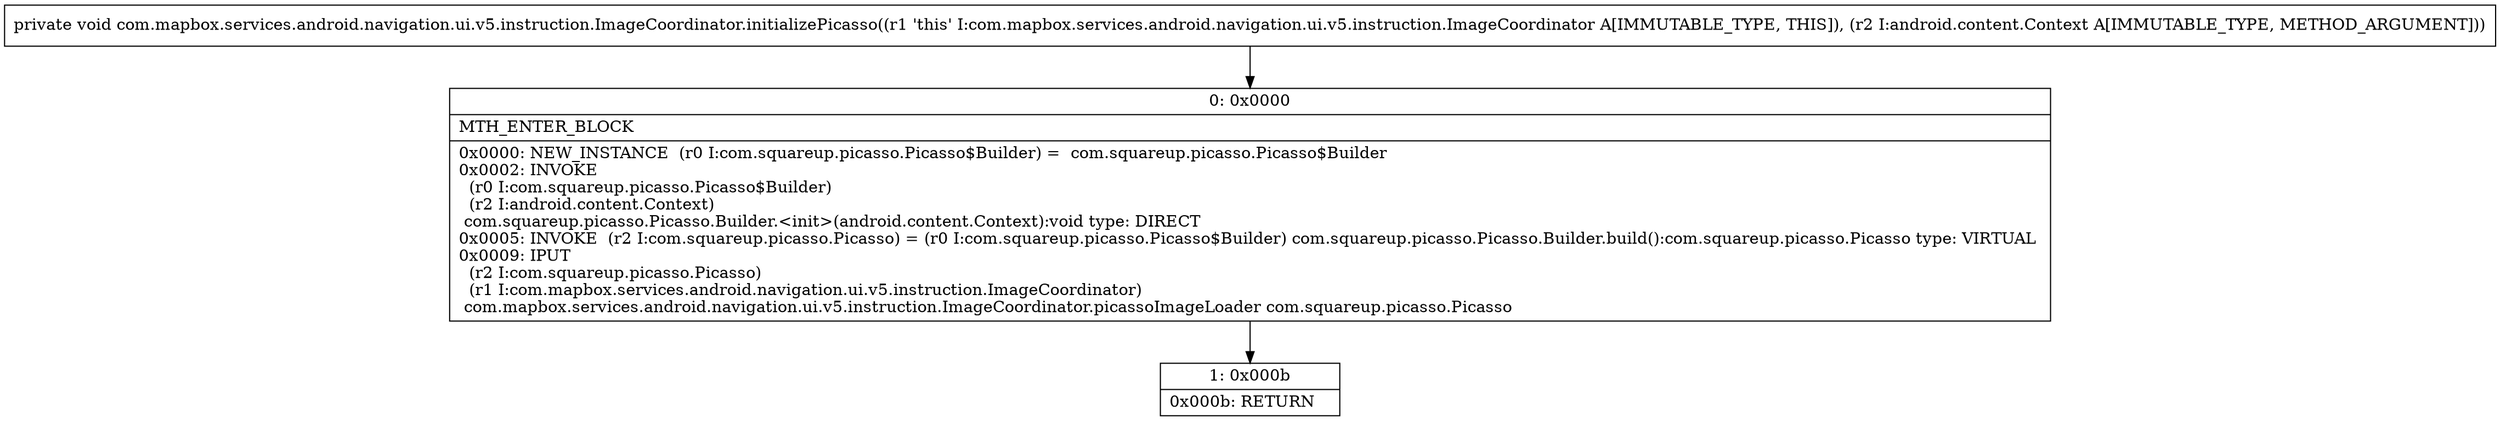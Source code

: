 digraph "CFG forcom.mapbox.services.android.navigation.ui.v5.instruction.ImageCoordinator.initializePicasso(Landroid\/content\/Context;)V" {
Node_0 [shape=record,label="{0\:\ 0x0000|MTH_ENTER_BLOCK\l|0x0000: NEW_INSTANCE  (r0 I:com.squareup.picasso.Picasso$Builder) =  com.squareup.picasso.Picasso$Builder \l0x0002: INVOKE  \l  (r0 I:com.squareup.picasso.Picasso$Builder)\l  (r2 I:android.content.Context)\l com.squareup.picasso.Picasso.Builder.\<init\>(android.content.Context):void type: DIRECT \l0x0005: INVOKE  (r2 I:com.squareup.picasso.Picasso) = (r0 I:com.squareup.picasso.Picasso$Builder) com.squareup.picasso.Picasso.Builder.build():com.squareup.picasso.Picasso type: VIRTUAL \l0x0009: IPUT  \l  (r2 I:com.squareup.picasso.Picasso)\l  (r1 I:com.mapbox.services.android.navigation.ui.v5.instruction.ImageCoordinator)\l com.mapbox.services.android.navigation.ui.v5.instruction.ImageCoordinator.picassoImageLoader com.squareup.picasso.Picasso \l}"];
Node_1 [shape=record,label="{1\:\ 0x000b|0x000b: RETURN   \l}"];
MethodNode[shape=record,label="{private void com.mapbox.services.android.navigation.ui.v5.instruction.ImageCoordinator.initializePicasso((r1 'this' I:com.mapbox.services.android.navigation.ui.v5.instruction.ImageCoordinator A[IMMUTABLE_TYPE, THIS]), (r2 I:android.content.Context A[IMMUTABLE_TYPE, METHOD_ARGUMENT])) }"];
MethodNode -> Node_0;
Node_0 -> Node_1;
}


